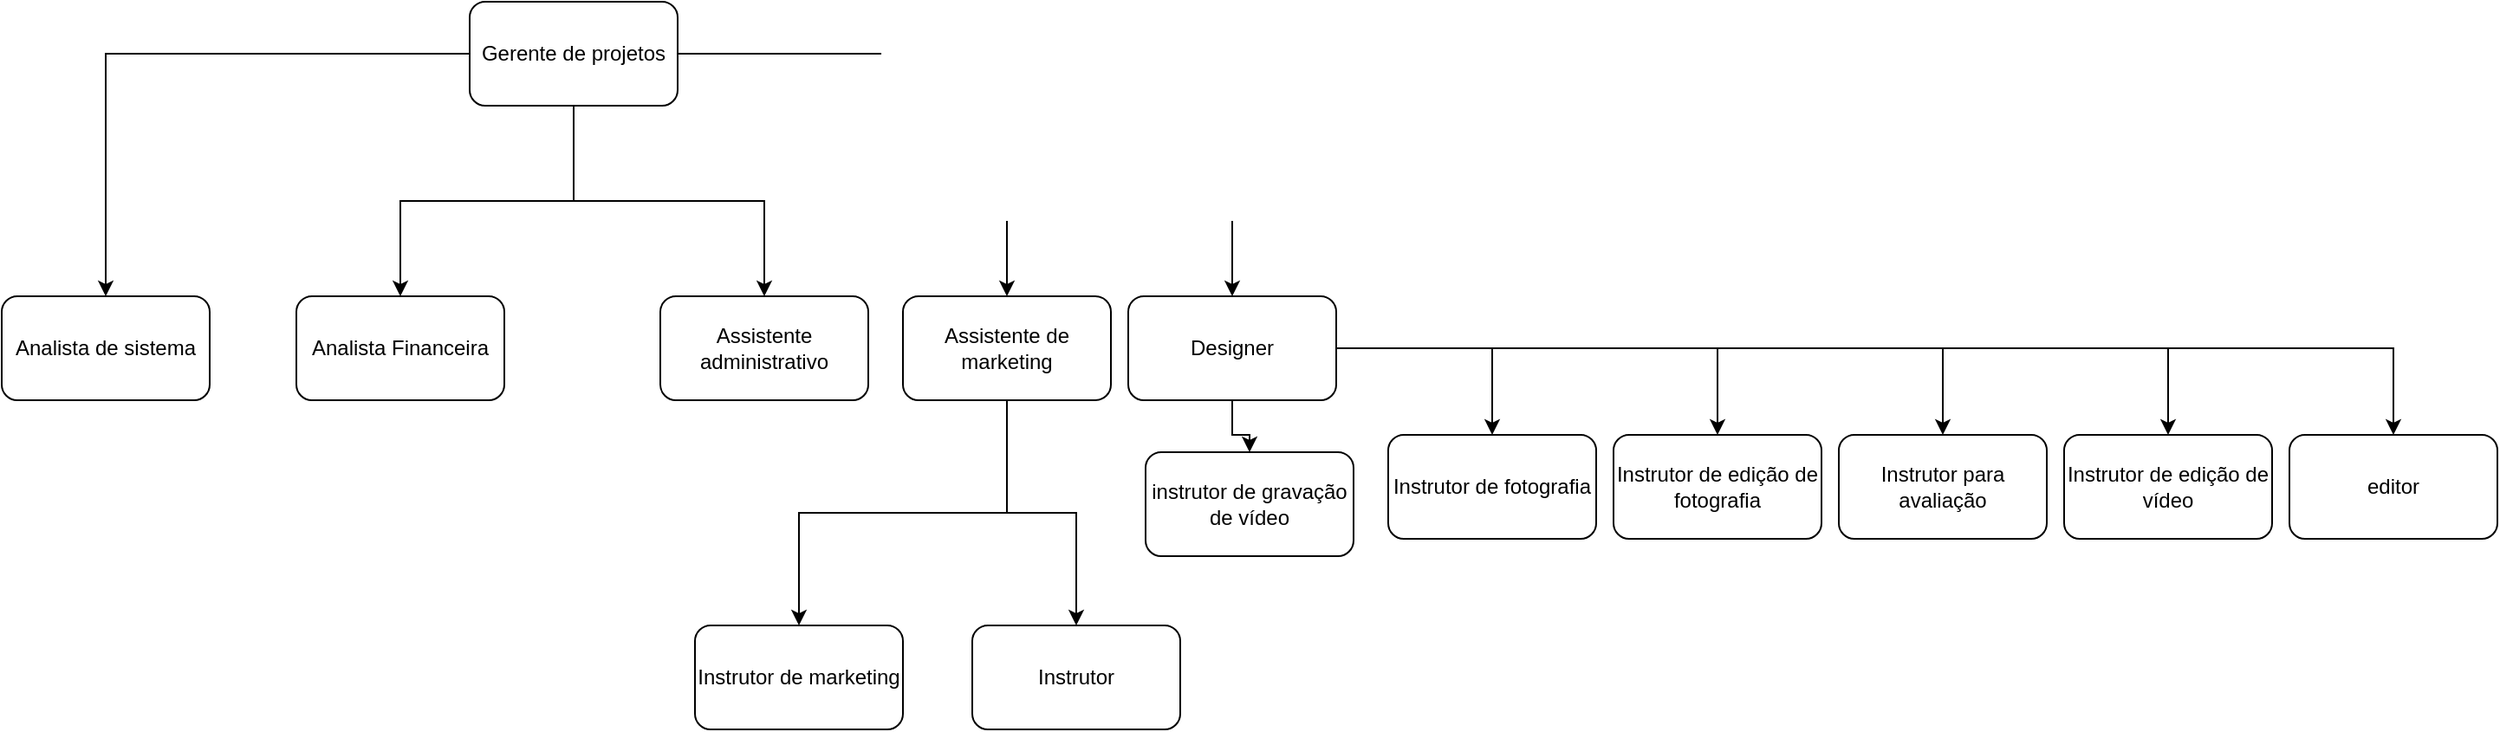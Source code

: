 <mxfile version="13.8.5" type="github">
  <diagram id="prtHgNgQTEPvFCAcTncT" name="Page-1">
    <mxGraphModel dx="1014" dy="474" grid="1" gridSize="10" guides="1" tooltips="1" connect="1" arrows="1" fold="1" page="1" pageScale="1" pageWidth="827" pageHeight="1169" math="0" shadow="0">
      <root>
        <mxCell id="0" />
        <mxCell id="1" parent="0" />
        <mxCell id="f7f4crDrcddYw8fhbuVK-5" style="edgeStyle=orthogonalEdgeStyle;rounded=0;orthogonalLoop=1;jettySize=auto;html=1;" edge="1" parent="1" source="f7f4crDrcddYw8fhbuVK-1" target="f7f4crDrcddYw8fhbuVK-2">
          <mxGeometry relative="1" as="geometry" />
        </mxCell>
        <mxCell id="f7f4crDrcddYw8fhbuVK-6" style="edgeStyle=orthogonalEdgeStyle;rounded=0;orthogonalLoop=1;jettySize=auto;html=1;" edge="1" parent="1" source="f7f4crDrcddYw8fhbuVK-1" target="f7f4crDrcddYw8fhbuVK-29">
          <mxGeometry relative="1" as="geometry">
            <mxPoint x="250.0" y="210" as="targetPoint" />
          </mxGeometry>
        </mxCell>
        <mxCell id="f7f4crDrcddYw8fhbuVK-7" style="edgeStyle=orthogonalEdgeStyle;rounded=0;orthogonalLoop=1;jettySize=auto;html=1;" edge="1" parent="1" source="f7f4crDrcddYw8fhbuVK-1" target="f7f4crDrcddYw8fhbuVK-4">
          <mxGeometry relative="1" as="geometry" />
        </mxCell>
        <mxCell id="f7f4crDrcddYw8fhbuVK-9" style="edgeStyle=orthogonalEdgeStyle;rounded=0;orthogonalLoop=1;jettySize=auto;html=1;" edge="1" parent="1" source="f7f4crDrcddYw8fhbuVK-1" target="f7f4crDrcddYw8fhbuVK-28">
          <mxGeometry relative="1" as="geometry">
            <mxPoint x="600.0" y="210" as="targetPoint" />
          </mxGeometry>
        </mxCell>
        <mxCell id="f7f4crDrcddYw8fhbuVK-11" style="edgeStyle=orthogonalEdgeStyle;rounded=0;orthogonalLoop=1;jettySize=auto;html=1;" edge="1" parent="1" source="f7f4crDrcddYw8fhbuVK-1" target="f7f4crDrcddYw8fhbuVK-10">
          <mxGeometry relative="1" as="geometry" />
        </mxCell>
        <mxCell id="f7f4crDrcddYw8fhbuVK-1" value="Gerente de projetos" style="rounded=1;whiteSpace=wrap;html=1;" vertex="1" parent="1">
          <mxGeometry x="290" y="40" width="120" height="60" as="geometry" />
        </mxCell>
        <mxCell id="f7f4crDrcddYw8fhbuVK-2" value="Analista de sistema" style="rounded=1;whiteSpace=wrap;html=1;" vertex="1" parent="1">
          <mxGeometry x="20" y="210" width="120" height="60" as="geometry" />
        </mxCell>
        <mxCell id="f7f4crDrcddYw8fhbuVK-4" value="Assistente administrativo" style="rounded=1;whiteSpace=wrap;html=1;" vertex="1" parent="1">
          <mxGeometry x="400" y="210" width="120" height="60" as="geometry" />
        </mxCell>
        <mxCell id="f7f4crDrcddYw8fhbuVK-20" style="edgeStyle=orthogonalEdgeStyle;rounded=0;orthogonalLoop=1;jettySize=auto;html=1;" edge="1" parent="1" source="f7f4crDrcddYw8fhbuVK-10" target="f7f4crDrcddYw8fhbuVK-19">
          <mxGeometry relative="1" as="geometry" />
        </mxCell>
        <mxCell id="f7f4crDrcddYw8fhbuVK-22" style="edgeStyle=orthogonalEdgeStyle;rounded=0;orthogonalLoop=1;jettySize=auto;html=1;" edge="1" parent="1" source="f7f4crDrcddYw8fhbuVK-10" target="f7f4crDrcddYw8fhbuVK-14">
          <mxGeometry relative="1" as="geometry" />
        </mxCell>
        <mxCell id="f7f4crDrcddYw8fhbuVK-23" style="edgeStyle=orthogonalEdgeStyle;rounded=0;orthogonalLoop=1;jettySize=auto;html=1;" edge="1" parent="1" source="f7f4crDrcddYw8fhbuVK-10" target="f7f4crDrcddYw8fhbuVK-16">
          <mxGeometry relative="1" as="geometry" />
        </mxCell>
        <mxCell id="f7f4crDrcddYw8fhbuVK-24" style="edgeStyle=orthogonalEdgeStyle;rounded=0;orthogonalLoop=1;jettySize=auto;html=1;" edge="1" parent="1" source="f7f4crDrcddYw8fhbuVK-10" target="f7f4crDrcddYw8fhbuVK-18">
          <mxGeometry relative="1" as="geometry" />
        </mxCell>
        <mxCell id="f7f4crDrcddYw8fhbuVK-25" style="edgeStyle=orthogonalEdgeStyle;rounded=0;orthogonalLoop=1;jettySize=auto;html=1;" edge="1" parent="1" source="f7f4crDrcddYw8fhbuVK-10" target="f7f4crDrcddYw8fhbuVK-13">
          <mxGeometry relative="1" as="geometry" />
        </mxCell>
        <mxCell id="f7f4crDrcddYw8fhbuVK-26" style="edgeStyle=orthogonalEdgeStyle;rounded=0;orthogonalLoop=1;jettySize=auto;html=1;" edge="1" parent="1" source="f7f4crDrcddYw8fhbuVK-10" target="f7f4crDrcddYw8fhbuVK-15">
          <mxGeometry relative="1" as="geometry" />
        </mxCell>
        <mxCell id="f7f4crDrcddYw8fhbuVK-10" value="Designer" style="rounded=1;whiteSpace=wrap;html=1;" vertex="1" parent="1">
          <mxGeometry x="670" y="210" width="120" height="60" as="geometry" />
        </mxCell>
        <mxCell id="f7f4crDrcddYw8fhbuVK-12" value="Instrutor" style="rounded=1;whiteSpace=wrap;html=1;" vertex="1" parent="1">
          <mxGeometry x="580" y="400" width="120" height="60" as="geometry" />
        </mxCell>
        <mxCell id="f7f4crDrcddYw8fhbuVK-13" value="&lt;span style=&quot;font-family: &amp;#34;arial&amp;#34; ; text-align: left ; background-color: rgb(255 , 255 , 255)&quot;&gt;instrutor de gravação de vídeo&lt;br&gt;&lt;/span&gt;" style="rounded=1;whiteSpace=wrap;html=1;" vertex="1" parent="1">
          <mxGeometry x="680" y="300" width="120" height="60" as="geometry" />
        </mxCell>
        <mxCell id="f7f4crDrcddYw8fhbuVK-14" value="&lt;span style=&quot;font-family: &amp;#34;arial&amp;#34; ; text-align: left ; background-color: rgb(255 , 255 , 255)&quot;&gt;Instrutor de edição de vídeo&lt;br&gt;&lt;/span&gt;" style="rounded=1;whiteSpace=wrap;html=1;" vertex="1" parent="1">
          <mxGeometry x="1210" y="290" width="120" height="60" as="geometry" />
        </mxCell>
        <mxCell id="f7f4crDrcddYw8fhbuVK-15" value="&lt;span style=&quot;font-family: &amp;#34;arial&amp;#34; ; text-align: left ; background-color: rgb(255 , 255 , 255)&quot;&gt;Instrutor de fotografia&lt;/span&gt;" style="rounded=1;whiteSpace=wrap;html=1;" vertex="1" parent="1">
          <mxGeometry x="820" y="290" width="120" height="60" as="geometry" />
        </mxCell>
        <mxCell id="f7f4crDrcddYw8fhbuVK-16" value="&lt;span style=&quot;font-family: &amp;#34;arial&amp;#34; ; text-align: left ; background-color: rgb(255 , 255 , 255)&quot;&gt;Instrutor de edição de fotografia&lt;/span&gt;" style="rounded=1;whiteSpace=wrap;html=1;" vertex="1" parent="1">
          <mxGeometry x="950" y="290" width="120" height="60" as="geometry" />
        </mxCell>
        <mxCell id="f7f4crDrcddYw8fhbuVK-17" value="&lt;span style=&quot;font-family: &amp;#34;arial&amp;#34; ; text-align: left ; background-color: rgb(255 , 255 , 255)&quot;&gt;Instrutor de marketing&lt;/span&gt;" style="rounded=1;whiteSpace=wrap;html=1;" vertex="1" parent="1">
          <mxGeometry x="420" y="400" width="120" height="60" as="geometry" />
        </mxCell>
        <mxCell id="f7f4crDrcddYw8fhbuVK-18" value="&lt;span style=&quot;font-family: &amp;#34;arial&amp;#34; ; text-align: left ; background-color: rgb(255 , 255 , 255)&quot;&gt;Instrutor para avaliação&lt;/span&gt;" style="rounded=1;whiteSpace=wrap;html=1;" vertex="1" parent="1">
          <mxGeometry x="1080" y="290" width="120" height="60" as="geometry" />
        </mxCell>
        <mxCell id="f7f4crDrcddYw8fhbuVK-19" value="&lt;span style=&quot;font-family: &amp;#34;arial&amp;#34; ; text-align: left ; background-color: rgb(255 , 255 , 255)&quot;&gt;editor&lt;/span&gt;" style="rounded=1;whiteSpace=wrap;html=1;" vertex="1" parent="1">
          <mxGeometry x="1340" y="290" width="120" height="60" as="geometry" />
        </mxCell>
        <mxCell id="f7f4crDrcddYw8fhbuVK-30" style="edgeStyle=orthogonalEdgeStyle;rounded=0;orthogonalLoop=1;jettySize=auto;html=1;" edge="1" parent="1" source="f7f4crDrcddYw8fhbuVK-28" target="f7f4crDrcddYw8fhbuVK-17">
          <mxGeometry relative="1" as="geometry" />
        </mxCell>
        <mxCell id="f7f4crDrcddYw8fhbuVK-31" style="edgeStyle=orthogonalEdgeStyle;rounded=0;orthogonalLoop=1;jettySize=auto;html=1;" edge="1" parent="1" source="f7f4crDrcddYw8fhbuVK-28" target="f7f4crDrcddYw8fhbuVK-12">
          <mxGeometry relative="1" as="geometry" />
        </mxCell>
        <mxCell id="f7f4crDrcddYw8fhbuVK-28" value="Assistente de marketing" style="rounded=1;whiteSpace=wrap;html=1;" vertex="1" parent="1">
          <mxGeometry x="540" y="210" width="120" height="60" as="geometry" />
        </mxCell>
        <mxCell id="f7f4crDrcddYw8fhbuVK-29" value="Analista Financeira" style="rounded=1;whiteSpace=wrap;html=1;" vertex="1" parent="1">
          <mxGeometry x="190" y="210" width="120" height="60" as="geometry" />
        </mxCell>
      </root>
    </mxGraphModel>
  </diagram>
</mxfile>
